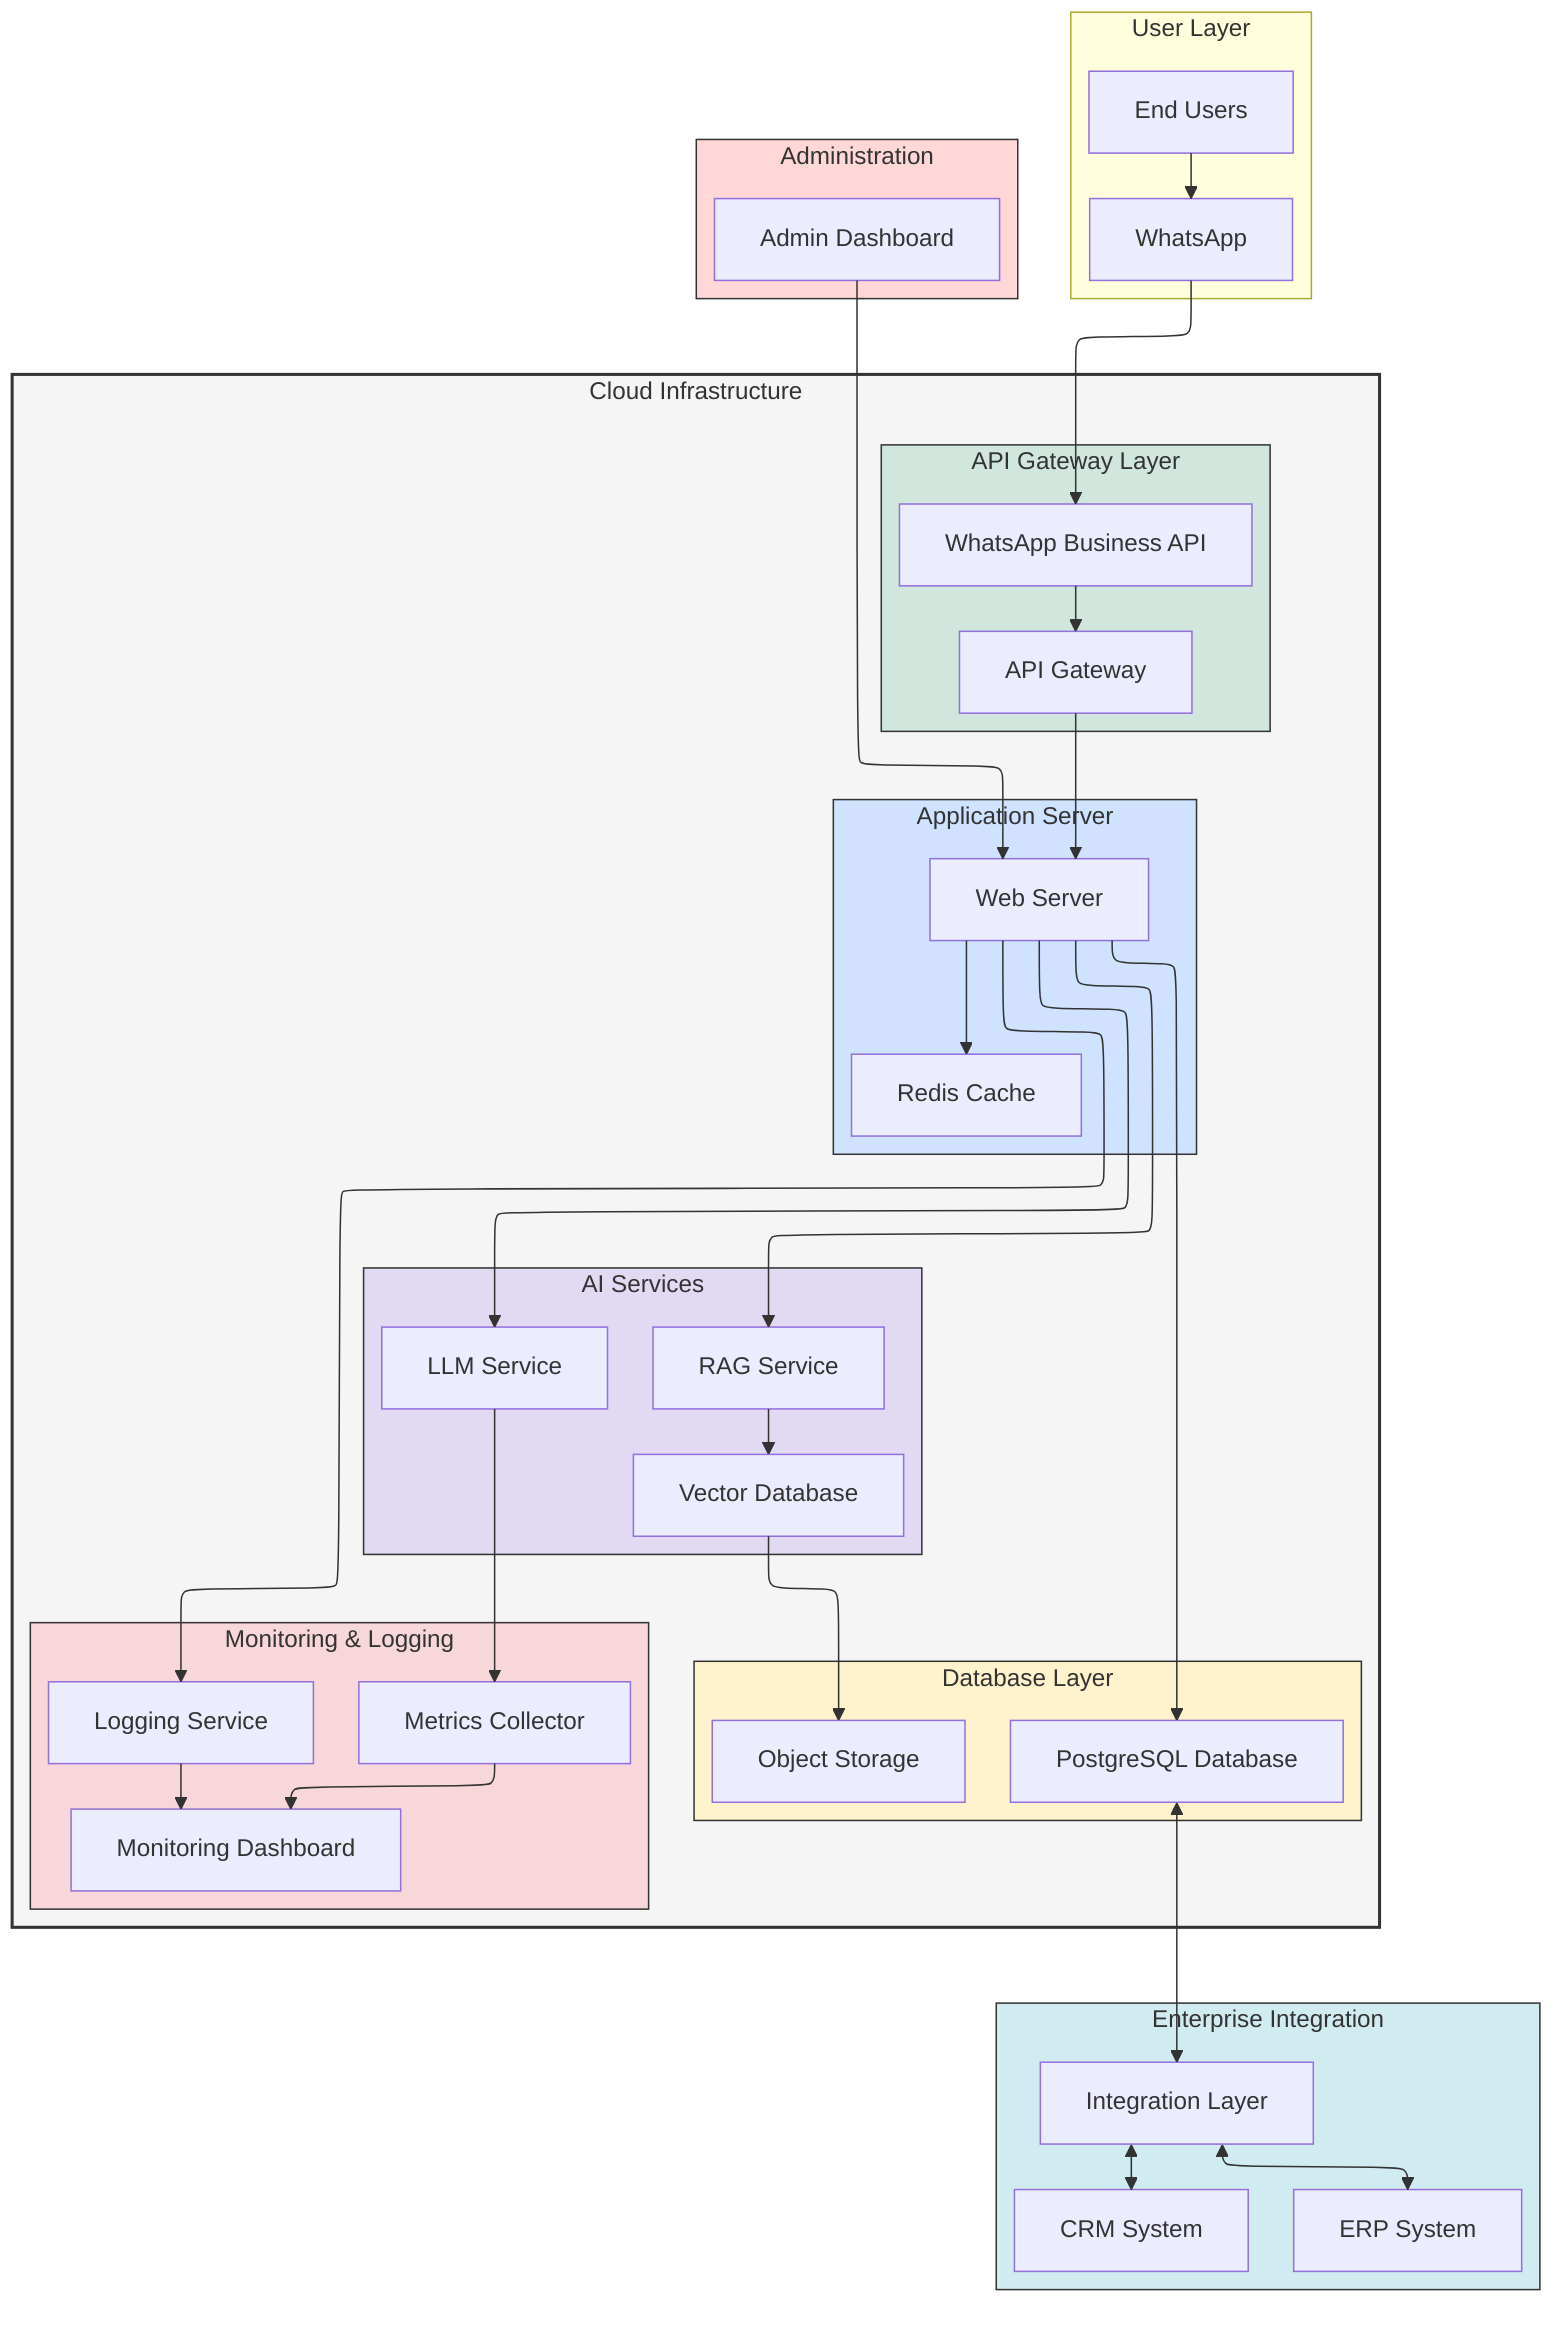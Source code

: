 ---
config:
  layout: elk
---
flowchart TB
 subgraph Users["User Layer"]
        WA["WhatsApp"]
        User["End Users"]
  end
 subgraph APIGateway["API Gateway Layer"]
        WAPI["WhatsApp Business API"]
        Gateway["API Gateway"]
  end
 subgraph AppServer["Application Server"]
        WebServer["Web Server"]
        AppCache["Redis Cache"]
  end
 subgraph AIServices["AI Services"]
        LLMService["LLM Service"]
        RAGService["RAG Service"]
        VectorDB["Vector Database"]
  end
 subgraph DataLayer["Database Layer"]
        Database["PostgreSQL Database"]
        ObjectStorage["Object Storage"]
  end
 subgraph Monitoring["Monitoring & Logging"]
        Logger["Logging Service"]
        Metrics["Metrics Collector"]
        Monitor["Monitoring Dashboard"]
  end
 subgraph Cloud["Cloud Infrastructure"]
        APIGateway
        AppServer
        AIServices
        DataLayer
        Monitoring
  end
 subgraph Integration["Enterprise Integration"]
        IntegrationLayer["Integration Layer"]
        CRM["CRM System"]
        ERP["ERP System"]
  end
 subgraph Admin["Administration"]
        Dashboard["Admin Dashboard"]
  end
    User --> WA
    WA --> WAPI
    WAPI --> Gateway
    Gateway --> WebServer
    WebServer --> AppCache & LLMService & RAGService & Database & Logger
    RAGService --> VectorDB
    VectorDB --> ObjectStorage
    LLMService --> Metrics
    Logger --> Monitor
    Metrics --> Monitor
    Database <--> IntegrationLayer
    IntegrationLayer <--> CRM & ERP
    Dashboard --> WebServer
    style Cloud fill:#f5f5f5,stroke:#333,stroke-width:2px
    style APIGateway fill:#d1e7dd,stroke:#333,stroke-width:1px
    style AppServer fill:#cfe2ff,stroke:#333,stroke-width:1px
    style AIServices fill:#e2d9f3,stroke:#333,stroke-width:1px
    style DataLayer fill:#fff3cd,stroke:#333,stroke-width:1px
    style Monitoring fill:#f8d7da,stroke:#333,stroke-width:1px
    style Integration fill:#d1ecf1,stroke:#333,stroke-width:1px
    style Admin fill:#ffd7d7,stroke:#333,stroke-width:1px